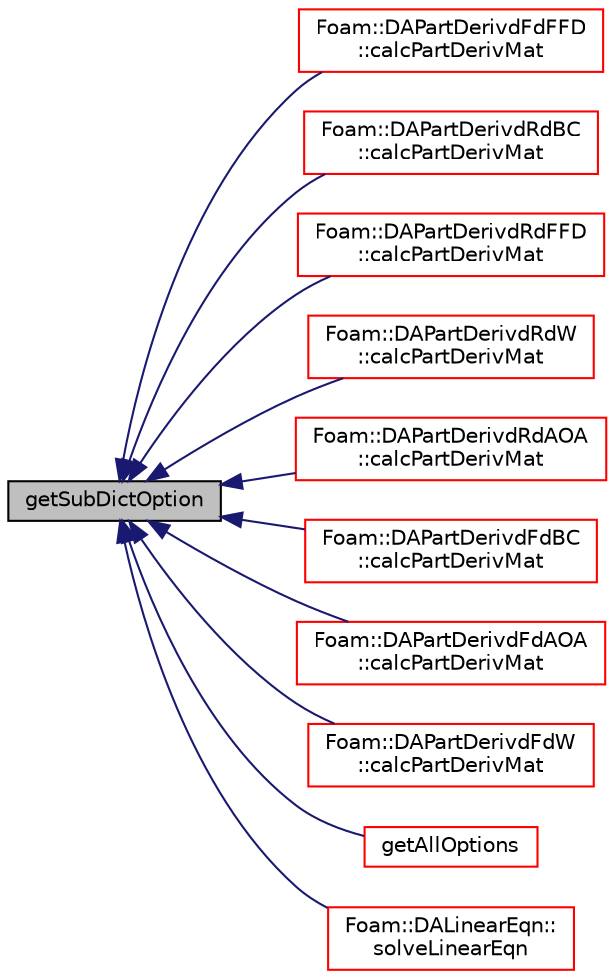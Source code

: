 digraph "getSubDictOption"
{
  bgcolor="transparent";
  edge [fontname="Helvetica",fontsize="10",labelfontname="Helvetica",labelfontsize="10"];
  node [fontname="Helvetica",fontsize="10",shape=record];
  rankdir="LR";
  Node198 [label="getSubDictOption",height=0.2,width=0.4,color="black", fillcolor="grey75", style="filled", fontcolor="black"];
  Node198 -> Node199 [dir="back",color="midnightblue",fontsize="10",style="solid",fontname="Helvetica"];
  Node199 [label="Foam::DAPartDerivdFdFFD\l::calcPartDerivMat",height=0.2,width=0.4,color="red",URL="$classFoam_1_1DAPartDerivdFdFFD.html#a3f0269fc7ba18e5fbfe29884960e7402",tooltip="compute the partial derivative matrix "];
  Node198 -> Node201 [dir="back",color="midnightblue",fontsize="10",style="solid",fontname="Helvetica"];
  Node201 [label="Foam::DAPartDerivdRdBC\l::calcPartDerivMat",height=0.2,width=0.4,color="red",URL="$classFoam_1_1DAPartDerivdRdBC.html#a3f0269fc7ba18e5fbfe29884960e7402",tooltip="compute the partial derivative matrix "];
  Node198 -> Node203 [dir="back",color="midnightblue",fontsize="10",style="solid",fontname="Helvetica"];
  Node203 [label="Foam::DAPartDerivdRdFFD\l::calcPartDerivMat",height=0.2,width=0.4,color="red",URL="$classFoam_1_1DAPartDerivdRdFFD.html#a3f0269fc7ba18e5fbfe29884960e7402",tooltip="compute the partial derivative matrix "];
  Node198 -> Node205 [dir="back",color="midnightblue",fontsize="10",style="solid",fontname="Helvetica"];
  Node205 [label="Foam::DAPartDerivdRdW\l::calcPartDerivMat",height=0.2,width=0.4,color="red",URL="$classFoam_1_1DAPartDerivdRdW.html#a3f0269fc7ba18e5fbfe29884960e7402",tooltip="compute the partial derivative matrix "];
  Node198 -> Node207 [dir="back",color="midnightblue",fontsize="10",style="solid",fontname="Helvetica"];
  Node207 [label="Foam::DAPartDerivdRdAOA\l::calcPartDerivMat",height=0.2,width=0.4,color="red",URL="$classFoam_1_1DAPartDerivdRdAOA.html#a3f0269fc7ba18e5fbfe29884960e7402",tooltip="compute the partial derivative matrix "];
  Node198 -> Node209 [dir="back",color="midnightblue",fontsize="10",style="solid",fontname="Helvetica"];
  Node209 [label="Foam::DAPartDerivdFdBC\l::calcPartDerivMat",height=0.2,width=0.4,color="red",URL="$classFoam_1_1DAPartDerivdFdBC.html#a3f0269fc7ba18e5fbfe29884960e7402",tooltip="compute the partial derivative matrix "];
  Node198 -> Node211 [dir="back",color="midnightblue",fontsize="10",style="solid",fontname="Helvetica"];
  Node211 [label="Foam::DAPartDerivdFdAOA\l::calcPartDerivMat",height=0.2,width=0.4,color="red",URL="$classFoam_1_1DAPartDerivdFdAOA.html#a3f0269fc7ba18e5fbfe29884960e7402",tooltip="compute the partial derivative matrix "];
  Node198 -> Node213 [dir="back",color="midnightblue",fontsize="10",style="solid",fontname="Helvetica"];
  Node213 [label="Foam::DAPartDerivdFdW\l::calcPartDerivMat",height=0.2,width=0.4,color="red",URL="$classFoam_1_1DAPartDerivdFdW.html#a3f0269fc7ba18e5fbfe29884960e7402",tooltip="compute the partial derivative matrix "];
  Node198 -> Node215 [dir="back",color="midnightblue",fontsize="10",style="solid",fontname="Helvetica"];
  Node215 [label="getAllOptions",height=0.2,width=0.4,color="red",URL="$classFoam_1_1DAOption.html#aac22cd38f3d4adc69a4e35329c6abf92",tooltip="return a reference of allOptions_ dictionary "];
  Node198 -> Node247 [dir="back",color="midnightblue",fontsize="10",style="solid",fontname="Helvetica"];
  Node247 [label="Foam::DALinearEqn::\lsolveLinearEqn",height=0.2,width=0.4,color="red",URL="$classFoam_1_1DALinearEqn.html#ad418053a9be461caecbb9109506d2e4e",tooltip="solve the linear euqation given a ksp and right-hand-side vector "];
}
